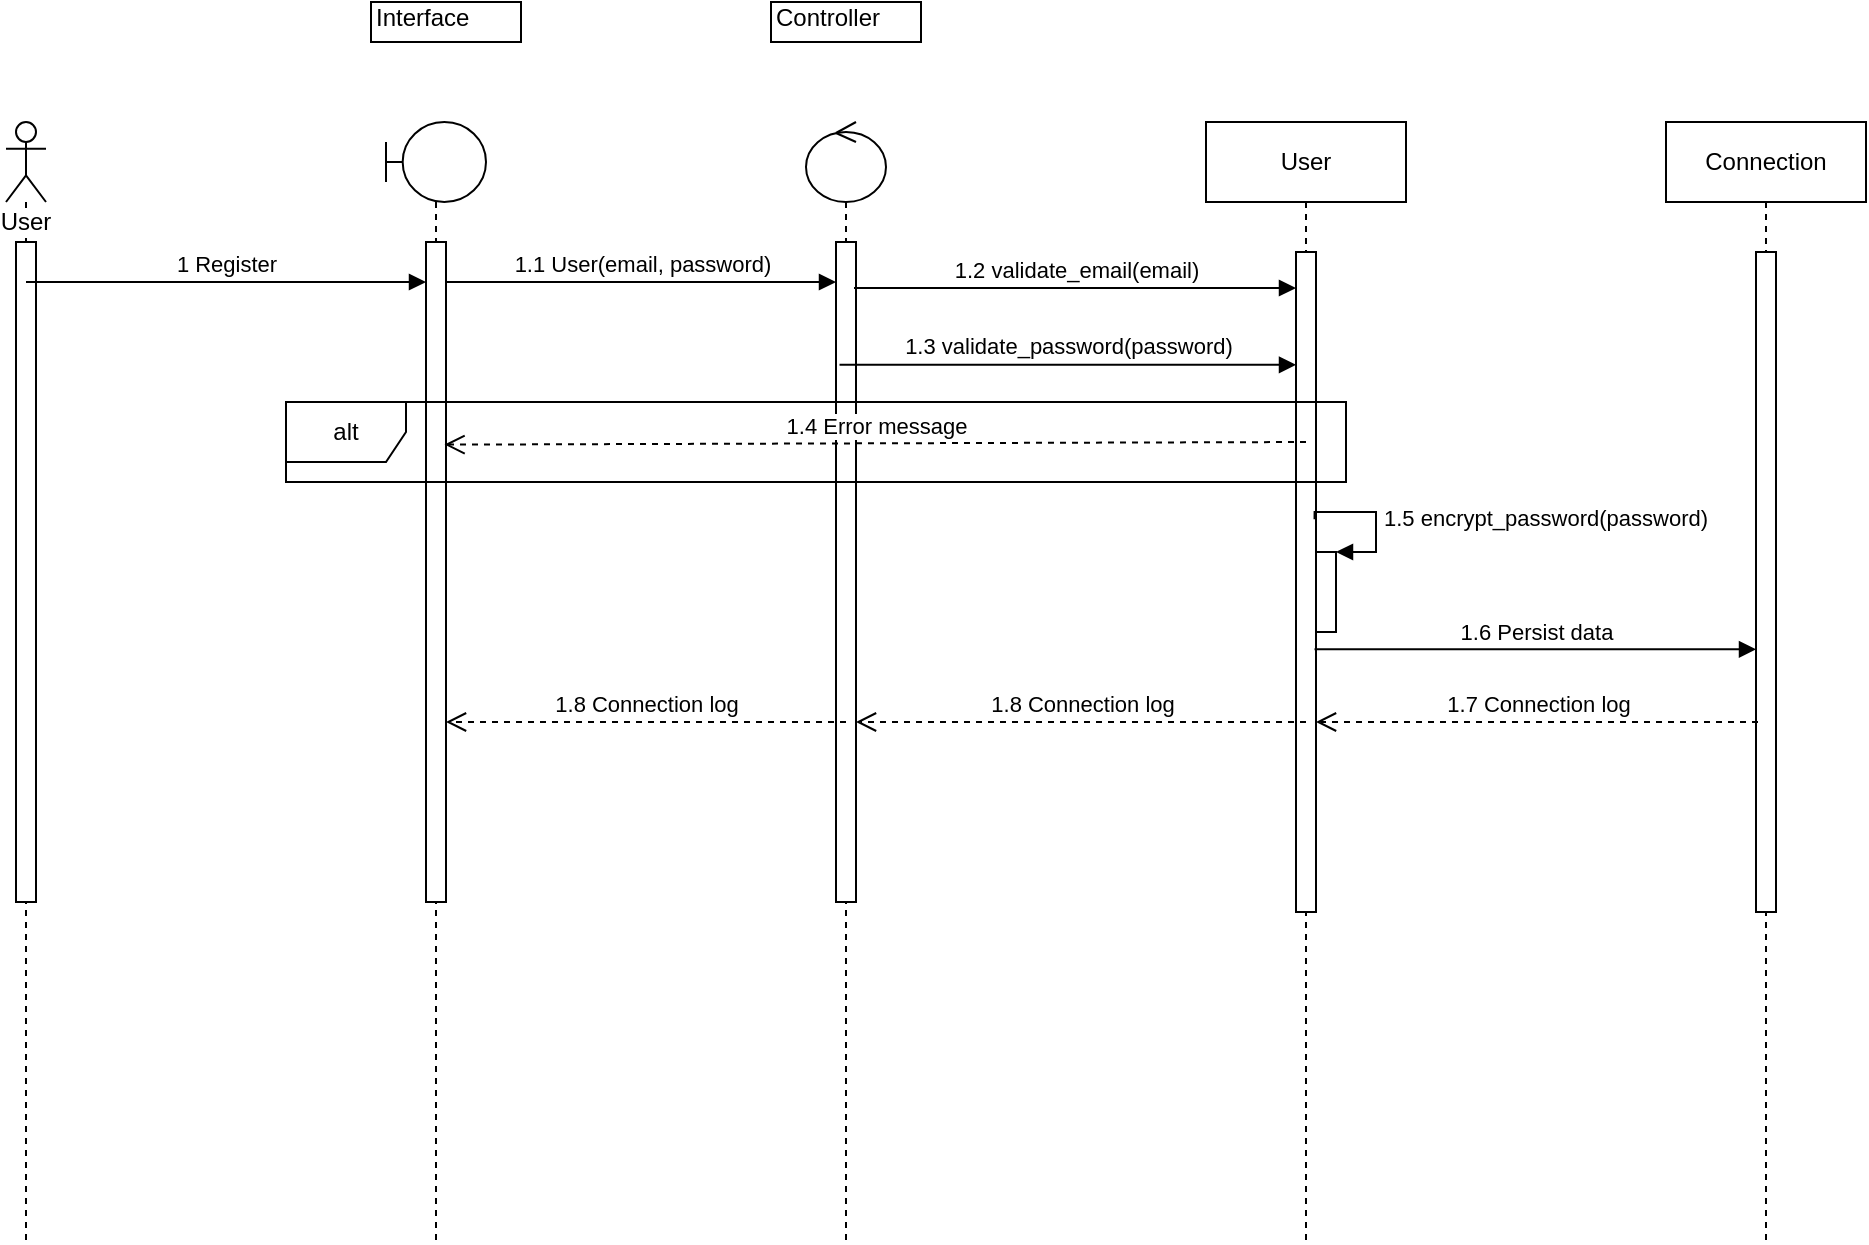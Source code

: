 <mxfile version="10.6.7" type="device"><diagram name="Page-1" id="13e1069c-82ec-6db2-03f1-153e76fe0fe0"><mxGraphModel dx="1140" dy="559" grid="1" gridSize="10" guides="1" tooltips="1" connect="1" arrows="1" fold="1" page="1" pageScale="1" pageWidth="1100" pageHeight="850" background="#ffffff" math="0" shadow="0"><root><mxCell id="0"/><mxCell id="1" parent="0"/><mxCell id="AW4ztYGH-L6PtBwVTIuz-10" value="User" style="shape=umlLifeline;participant=umlActor;perimeter=lifelinePerimeter;whiteSpace=wrap;html=1;container=1;collapsible=0;recursiveResize=0;verticalAlign=top;spacingTop=36;labelBackgroundColor=#ffffff;outlineConnect=0;" vertex="1" parent="1"><mxGeometry x="110" y="720" width="20" height="560" as="geometry"/></mxCell><mxCell id="AW4ztYGH-L6PtBwVTIuz-14" value="" style="html=1;points=[];perimeter=orthogonalPerimeter;" vertex="1" parent="AW4ztYGH-L6PtBwVTIuz-10"><mxGeometry x="5" y="60" width="10" height="330" as="geometry"/></mxCell><mxCell id="AW4ztYGH-L6PtBwVTIuz-18" value="1 Register" style="html=1;verticalAlign=bottom;endArrow=block;" edge="1" parent="AW4ztYGH-L6PtBwVTIuz-10" target="AW4ztYGH-L6PtBwVTIuz-15"><mxGeometry width="80" relative="1" as="geometry"><mxPoint x="10" y="80" as="sourcePoint"/><mxPoint x="90" y="80" as="targetPoint"/></mxGeometry></mxCell><mxCell id="AW4ztYGH-L6PtBwVTIuz-11" value="" style="shape=umlLifeline;participant=umlBoundary;perimeter=lifelinePerimeter;whiteSpace=wrap;html=1;container=1;collapsible=0;recursiveResize=0;verticalAlign=top;spacingTop=36;labelBackgroundColor=#ffffff;outlineConnect=0;" vertex="1" parent="1"><mxGeometry x="300" y="720" width="50" height="560" as="geometry"/></mxCell><mxCell id="AW4ztYGH-L6PtBwVTIuz-15" value="" style="html=1;points=[];perimeter=orthogonalPerimeter;" vertex="1" parent="AW4ztYGH-L6PtBwVTIuz-11"><mxGeometry x="20" y="60" width="10" height="330" as="geometry"/></mxCell><mxCell id="AW4ztYGH-L6PtBwVTIuz-23" value="1.1 User(email, password)" style="html=1;verticalAlign=bottom;endArrow=block;" edge="1" parent="AW4ztYGH-L6PtBwVTIuz-11" target="AW4ztYGH-L6PtBwVTIuz-16"><mxGeometry width="80" relative="1" as="geometry"><mxPoint x="30" y="80" as="sourcePoint"/><mxPoint x="110" y="80" as="targetPoint"/></mxGeometry></mxCell><mxCell id="AW4ztYGH-L6PtBwVTIuz-12" value="" style="shape=umlLifeline;participant=umlControl;perimeter=lifelinePerimeter;whiteSpace=wrap;html=1;container=1;collapsible=0;recursiveResize=0;verticalAlign=top;spacingTop=36;labelBackgroundColor=#ffffff;outlineConnect=0;" vertex="1" parent="1"><mxGeometry x="510" y="720" width="40" height="560" as="geometry"/></mxCell><mxCell id="AW4ztYGH-L6PtBwVTIuz-16" value="" style="html=1;points=[];perimeter=orthogonalPerimeter;" vertex="1" parent="AW4ztYGH-L6PtBwVTIuz-12"><mxGeometry x="15" y="60" width="10" height="330" as="geometry"/></mxCell><mxCell id="AW4ztYGH-L6PtBwVTIuz-13" value="User" style="shape=umlLifeline;perimeter=lifelinePerimeter;whiteSpace=wrap;html=1;container=1;collapsible=0;recursiveResize=0;outlineConnect=0;" vertex="1" parent="1"><mxGeometry x="710" y="720" width="100" height="560" as="geometry"/></mxCell><mxCell id="AW4ztYGH-L6PtBwVTIuz-17" value="" style="html=1;points=[];perimeter=orthogonalPerimeter;" vertex="1" parent="AW4ztYGH-L6PtBwVTIuz-13"><mxGeometry x="45" y="65" width="10" height="330" as="geometry"/></mxCell><mxCell id="AW4ztYGH-L6PtBwVTIuz-31" value="" style="html=1;points=[];perimeter=orthogonalPerimeter;" vertex="1" parent="AW4ztYGH-L6PtBwVTIuz-13"><mxGeometry x="55" y="215" width="10" height="40" as="geometry"/></mxCell><mxCell id="AW4ztYGH-L6PtBwVTIuz-32" value="&lt;span&gt;1.5 encrypt_password(password)&lt;/span&gt;" style="edgeStyle=orthogonalEdgeStyle;html=1;align=left;spacingLeft=2;endArrow=block;rounded=0;entryX=1;entryY=0;exitX=0.926;exitY=0.405;exitDx=0;exitDy=0;exitPerimeter=0;" edge="1" target="AW4ztYGH-L6PtBwVTIuz-31" parent="AW4ztYGH-L6PtBwVTIuz-13" source="AW4ztYGH-L6PtBwVTIuz-17"><mxGeometry relative="1" as="geometry"><mxPoint x="60" y="195" as="sourcePoint"/><Array as="points"><mxPoint x="54" y="195"/><mxPoint x="85" y="195"/><mxPoint x="85" y="215"/></Array></mxGeometry></mxCell><mxCell id="AW4ztYGH-L6PtBwVTIuz-19" value="Interface" style="shape=note;whiteSpace=wrap;html=1;size=0;verticalAlign=top;align=left;spacingTop=-6;" vertex="1" parent="1"><mxGeometry x="292.5" y="660" width="75" height="20" as="geometry"/></mxCell><mxCell id="AW4ztYGH-L6PtBwVTIuz-20" value="Controller" style="shape=note;whiteSpace=wrap;html=1;size=0;verticalAlign=top;align=left;spacingTop=-6;" vertex="1" parent="1"><mxGeometry x="492.5" y="660" width="75" height="20" as="geometry"/></mxCell><mxCell id="AW4ztYGH-L6PtBwVTIuz-21" value="Connection" style="shape=umlLifeline;perimeter=lifelinePerimeter;whiteSpace=wrap;html=1;container=1;collapsible=0;recursiveResize=0;outlineConnect=0;" vertex="1" parent="1"><mxGeometry x="940" y="720" width="100" height="560" as="geometry"/></mxCell><mxCell id="AW4ztYGH-L6PtBwVTIuz-22" value="" style="html=1;points=[];perimeter=orthogonalPerimeter;" vertex="1" parent="AW4ztYGH-L6PtBwVTIuz-21"><mxGeometry x="45" y="65" width="10" height="330" as="geometry"/></mxCell><mxCell id="AW4ztYGH-L6PtBwVTIuz-26" value="1.2 validate_email(email)" style="html=1;verticalAlign=bottom;endArrow=block;" edge="1" parent="1" target="AW4ztYGH-L6PtBwVTIuz-17"><mxGeometry width="80" relative="1" as="geometry"><mxPoint x="534" y="803" as="sourcePoint"/><mxPoint x="620" y="800" as="targetPoint"/></mxGeometry></mxCell><mxCell id="AW4ztYGH-L6PtBwVTIuz-27" value="1.3 validate_password(password)" style="html=1;verticalAlign=bottom;endArrow=block;exitX=0.176;exitY=0.186;exitDx=0;exitDy=0;exitPerimeter=0;" edge="1" parent="1" source="AW4ztYGH-L6PtBwVTIuz-16" target="AW4ztYGH-L6PtBwVTIuz-17"><mxGeometry width="80" relative="1" as="geometry"><mxPoint x="540" y="840" as="sourcePoint"/><mxPoint x="620" y="840" as="targetPoint"/></mxGeometry></mxCell><mxCell id="AW4ztYGH-L6PtBwVTIuz-28" value="alt" style="shape=umlFrame;whiteSpace=wrap;html=1;" vertex="1" parent="1"><mxGeometry x="250" y="860" width="530" height="40" as="geometry"/></mxCell><mxCell id="AW4ztYGH-L6PtBwVTIuz-29" value="1.4 Error message" style="html=1;verticalAlign=bottom;endArrow=open;dashed=1;endSize=8;entryX=0.926;entryY=0.307;entryDx=0;entryDy=0;entryPerimeter=0;" edge="1" parent="1" target="AW4ztYGH-L6PtBwVTIuz-15"><mxGeometry relative="1" as="geometry"><mxPoint x="760" y="880" as="sourcePoint"/><mxPoint x="680" y="880" as="targetPoint"/></mxGeometry></mxCell><mxCell id="AW4ztYGH-L6PtBwVTIuz-34" value="1.7 Connection log" style="html=1;verticalAlign=bottom;endArrow=open;dashed=1;endSize=8;" edge="1" parent="1" target="AW4ztYGH-L6PtBwVTIuz-17"><mxGeometry relative="1" as="geometry"><mxPoint x="986" y="1020" as="sourcePoint"/><mxPoint x="910" y="970" as="targetPoint"/><Array as="points"><mxPoint x="910" y="1020"/></Array></mxGeometry></mxCell><mxCell id="AW4ztYGH-L6PtBwVTIuz-33" value="1.6 Persist data" style="html=1;verticalAlign=bottom;endArrow=block;exitX=0.926;exitY=0.602;exitDx=0;exitDy=0;exitPerimeter=0;" edge="1" parent="1" source="AW4ztYGH-L6PtBwVTIuz-17" target="AW4ztYGH-L6PtBwVTIuz-22"><mxGeometry width="80" relative="1" as="geometry"><mxPoint x="770" y="960" as="sourcePoint"/><mxPoint x="850" y="960" as="targetPoint"/></mxGeometry></mxCell><mxCell id="AW4ztYGH-L6PtBwVTIuz-36" value="1.8 Connection log" style="html=1;verticalAlign=bottom;endArrow=open;dashed=1;endSize=8;" edge="1" parent="1" target="AW4ztYGH-L6PtBwVTIuz-16"><mxGeometry relative="1" as="geometry"><mxPoint x="760" y="1020" as="sourcePoint"/><mxPoint x="680" y="1020" as="targetPoint"/></mxGeometry></mxCell><mxCell id="AW4ztYGH-L6PtBwVTIuz-37" value="1.8 Connection log" style="html=1;verticalAlign=bottom;endArrow=open;dashed=1;endSize=8;" edge="1" parent="1" target="AW4ztYGH-L6PtBwVTIuz-15"><mxGeometry relative="1" as="geometry"><mxPoint x="530" y="1020" as="sourcePoint"/><mxPoint x="450" y="1020" as="targetPoint"/></mxGeometry></mxCell></root></mxGraphModel></diagram></mxfile>